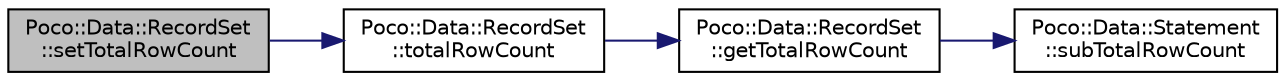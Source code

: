 digraph "Poco::Data::RecordSet::setTotalRowCount"
{
 // LATEX_PDF_SIZE
  edge [fontname="Helvetica",fontsize="10",labelfontname="Helvetica",labelfontsize="10"];
  node [fontname="Helvetica",fontsize="10",shape=record];
  rankdir="LR";
  Node1 [label="Poco::Data::RecordSet\l::setTotalRowCount",height=0.2,width=0.4,color="black", fillcolor="grey75", style="filled", fontcolor="black",tooltip=" "];
  Node1 -> Node2 [color="midnightblue",fontsize="10",style="solid",fontname="Helvetica"];
  Node2 [label="Poco::Data::RecordSet\l::totalRowCount",height=0.2,width=0.4,color="black", fillcolor="white", style="filled",URL="$classPoco_1_1Data_1_1RecordSet.html#a7f2dc49f019d3ebbf701daf0e688c981",tooltip=" "];
  Node2 -> Node3 [color="midnightblue",fontsize="10",style="solid",fontname="Helvetica"];
  Node3 [label="Poco::Data::RecordSet\l::getTotalRowCount",height=0.2,width=0.4,color="black", fillcolor="white", style="filled",URL="$classPoco_1_1Data_1_1RecordSet.html#a6f4302e37285b51e91b5ec8a57b597b9",tooltip="Replaced with subTotalRowCount() and getTotalRowCount()."];
  Node3 -> Node4 [color="midnightblue",fontsize="10",style="solid",fontname="Helvetica"];
  Node4 [label="Poco::Data::Statement\l::subTotalRowCount",height=0.2,width=0.4,color="black", fillcolor="white", style="filled",URL="$classPoco_1_1Data_1_1Statement.html#aa78745de29b616f39cb31a0ac4f5a999",tooltip=" "];
}
